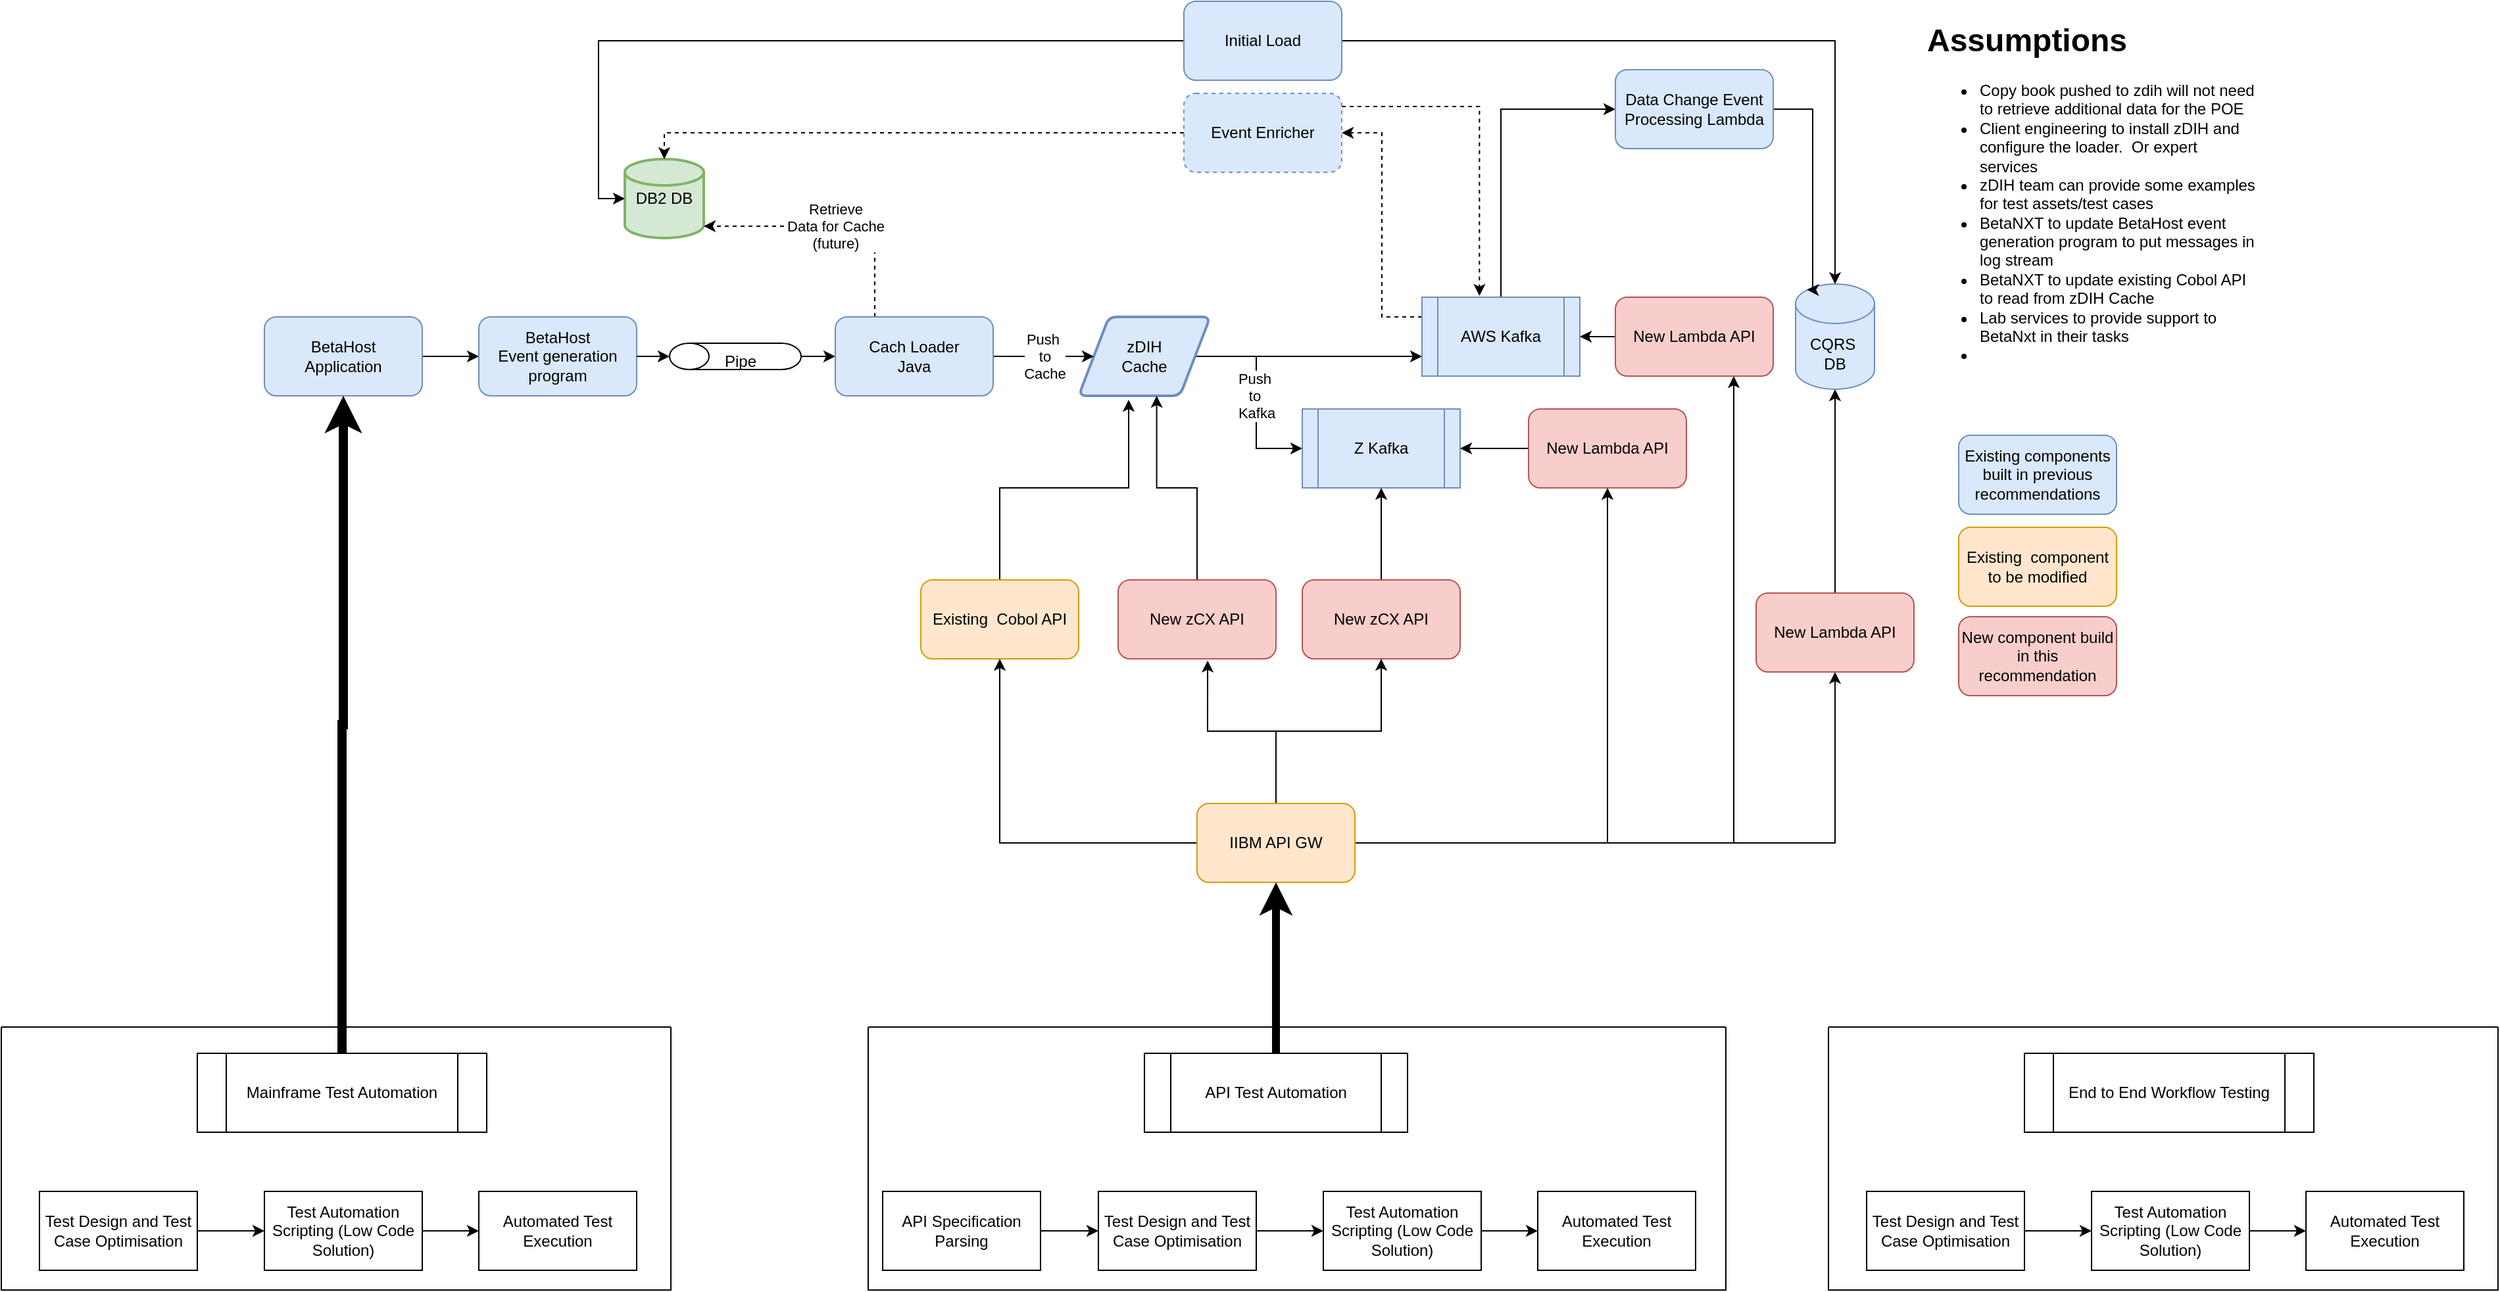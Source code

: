 <mxfile version="21.5.1" type="github">
  <diagram name="Page-1" id="NDKsp-IjWkwCeQxPeRXT">
    <mxGraphModel dx="2735" dy="1294" grid="1" gridSize="10" guides="1" tooltips="1" connect="1" arrows="1" fold="1" page="1" pageScale="1" pageWidth="827" pageHeight="1169" math="0" shadow="0">
      <root>
        <mxCell id="0" />
        <mxCell id="1" parent="0" />
        <mxCell id="uRefnjCFfdxg6NVvjbrm-53" style="edgeStyle=orthogonalEdgeStyle;rounded=0;orthogonalLoop=1;jettySize=auto;html=1;entryX=0;entryY=0.5;entryDx=0;entryDy=0;fontColor=#000000;" edge="1" parent="1" source="uRefnjCFfdxg6NVvjbrm-67" target="uRefnjCFfdxg6NVvjbrm-62">
          <mxGeometry relative="1" as="geometry" />
        </mxCell>
        <mxCell id="uRefnjCFfdxg6NVvjbrm-54" value="BetaHost&lt;br&gt;Event generation program" style="rounded=1;whiteSpace=wrap;html=1;fillColor=#dae8fc;strokeColor=#6c8ebf;fontColor=#000000;" vertex="1" parent="1">
          <mxGeometry x="4" y="280" width="120" height="60" as="geometry" />
        </mxCell>
        <mxCell id="uRefnjCFfdxg6NVvjbrm-55" value="Push&amp;nbsp;&lt;br&gt;to&amp;nbsp;&lt;br&gt;Kafka" style="edgeStyle=orthogonalEdgeStyle;rounded=0;orthogonalLoop=1;jettySize=auto;html=1;entryX=0;entryY=0.5;entryDx=0;entryDy=0;fontColor=#000000;" edge="1" parent="1" source="uRefnjCFfdxg6NVvjbrm-57" target="uRefnjCFfdxg6NVvjbrm-63">
          <mxGeometry relative="1" as="geometry" />
        </mxCell>
        <mxCell id="uRefnjCFfdxg6NVvjbrm-56" style="edgeStyle=orthogonalEdgeStyle;rounded=0;orthogonalLoop=1;jettySize=auto;html=1;entryX=0;entryY=0.75;entryDx=0;entryDy=0;fontColor=#000000;" edge="1" parent="1" source="uRefnjCFfdxg6NVvjbrm-57" target="uRefnjCFfdxg6NVvjbrm-70">
          <mxGeometry relative="1" as="geometry" />
        </mxCell>
        <mxCell id="uRefnjCFfdxg6NVvjbrm-57" value="zDIH&lt;br&gt;Cache" style="shape=parallelogram;html=1;strokeWidth=2;perimeter=parallelogramPerimeter;whiteSpace=wrap;rounded=1;arcSize=12;size=0.23;fillColor=#dae8fc;strokeColor=#6c8ebf;fontColor=#000000;" vertex="1" parent="1">
          <mxGeometry x="460" y="280" width="100" height="60" as="geometry" />
        </mxCell>
        <mxCell id="uRefnjCFfdxg6NVvjbrm-58" value="DB2 DB" style="strokeWidth=2;html=1;shape=mxgraph.flowchart.database;whiteSpace=wrap;fillColor=#d5e8d4;strokeColor=#82b366;fontColor=#000000;" vertex="1" parent="1">
          <mxGeometry x="115" y="160" width="60" height="60" as="geometry" />
        </mxCell>
        <mxCell id="uRefnjCFfdxg6NVvjbrm-59" value="Push&amp;nbsp;&lt;br&gt;to &lt;br&gt;Cache" style="edgeStyle=orthogonalEdgeStyle;rounded=0;orthogonalLoop=1;jettySize=auto;html=1;entryX=0;entryY=0.5;entryDx=0;entryDy=0;fontColor=#000000;" edge="1" parent="1" source="uRefnjCFfdxg6NVvjbrm-62" target="uRefnjCFfdxg6NVvjbrm-57">
          <mxGeometry relative="1" as="geometry" />
        </mxCell>
        <mxCell id="uRefnjCFfdxg6NVvjbrm-60" value="Retrieve&lt;br&gt;Data for Cache&lt;br&gt;(future)" style="edgeStyle=orthogonalEdgeStyle;rounded=0;orthogonalLoop=1;jettySize=auto;html=1;entryX=1;entryY=0.85;entryDx=0;entryDy=0;entryPerimeter=0;exitX=0.25;exitY=0;exitDx=0;exitDy=0;dashed=1;fontColor=#000000;" edge="1" parent="1" source="uRefnjCFfdxg6NVvjbrm-62" target="uRefnjCFfdxg6NVvjbrm-58">
          <mxGeometry relative="1" as="geometry" />
        </mxCell>
        <mxCell id="uRefnjCFfdxg6NVvjbrm-61" style="edgeStyle=orthogonalEdgeStyle;rounded=0;orthogonalLoop=1;jettySize=auto;html=1;entryX=1;entryY=0.5;entryDx=0;entryDy=0;exitX=0;exitY=0.25;exitDx=0;exitDy=0;dashed=1;fontColor=#000000;" edge="1" parent="1" source="uRefnjCFfdxg6NVvjbrm-70" target="uRefnjCFfdxg6NVvjbrm-73">
          <mxGeometry relative="1" as="geometry" />
        </mxCell>
        <mxCell id="uRefnjCFfdxg6NVvjbrm-62" value="Cach Loader&lt;br&gt;Java" style="rounded=1;whiteSpace=wrap;html=1;fillColor=#dae8fc;strokeColor=#6c8ebf;fontColor=#000000;" vertex="1" parent="1">
          <mxGeometry x="275" y="280" width="120" height="60" as="geometry" />
        </mxCell>
        <mxCell id="uRefnjCFfdxg6NVvjbrm-63" value="Z Kafka" style="shape=process;whiteSpace=wrap;html=1;backgroundOutline=1;fillColor=#dae8fc;strokeColor=#6c8ebf;fontColor=#000000;" vertex="1" parent="1">
          <mxGeometry x="630" y="350" width="120" height="60" as="geometry" />
        </mxCell>
        <mxCell id="uRefnjCFfdxg6NVvjbrm-64" style="edgeStyle=orthogonalEdgeStyle;rounded=0;orthogonalLoop=1;jettySize=auto;html=1;entryX=0.38;entryY=1.05;entryDx=0;entryDy=0;entryPerimeter=0;fontColor=#000000;" edge="1" parent="1" source="uRefnjCFfdxg6NVvjbrm-65" target="uRefnjCFfdxg6NVvjbrm-57">
          <mxGeometry relative="1" as="geometry" />
        </mxCell>
        <mxCell id="uRefnjCFfdxg6NVvjbrm-65" value="Existing&amp;nbsp; Cobol API" style="rounded=1;whiteSpace=wrap;html=1;fillColor=#ffe6cc;strokeColor=#d79b00;fontColor=#000000;" vertex="1" parent="1">
          <mxGeometry x="340" y="480" width="120" height="60" as="geometry" />
        </mxCell>
        <mxCell id="uRefnjCFfdxg6NVvjbrm-66" value="" style="edgeStyle=orthogonalEdgeStyle;rounded=0;orthogonalLoop=1;jettySize=auto;html=1;entryX=0.5;entryY=0;entryDx=0;entryDy=0;entryPerimeter=0;fontColor=#000000;" edge="1" parent="1" source="uRefnjCFfdxg6NVvjbrm-54" target="uRefnjCFfdxg6NVvjbrm-67">
          <mxGeometry relative="1" as="geometry">
            <mxPoint x="99" y="310" as="sourcePoint" />
            <mxPoint x="289" y="310" as="targetPoint" />
          </mxGeometry>
        </mxCell>
        <mxCell id="uRefnjCFfdxg6NVvjbrm-67" value="" style="shape=cylinder3;whiteSpace=wrap;html=1;boundedLbl=1;backgroundOutline=1;size=15;rotation=-90;fontColor=#000000;" vertex="1" parent="1">
          <mxGeometry x="189" y="260" width="20" height="100" as="geometry" />
        </mxCell>
        <mxCell id="uRefnjCFfdxg6NVvjbrm-68" value="Pipe" style="text;whiteSpace=wrap;html=1;fontColor=#000000;" vertex="1" parent="1">
          <mxGeometry x="189" y="300" width="60" height="30" as="geometry" />
        </mxCell>
        <mxCell id="uRefnjCFfdxg6NVvjbrm-69" style="edgeStyle=orthogonalEdgeStyle;rounded=0;orthogonalLoop=1;jettySize=auto;html=1;entryX=0;entryY=0.5;entryDx=0;entryDy=0;exitX=0.5;exitY=0;exitDx=0;exitDy=0;fontColor=#000000;" edge="1" parent="1" source="uRefnjCFfdxg6NVvjbrm-70" target="uRefnjCFfdxg6NVvjbrm-99">
          <mxGeometry relative="1" as="geometry" />
        </mxCell>
        <mxCell id="uRefnjCFfdxg6NVvjbrm-70" value="AWS Kafka" style="shape=process;whiteSpace=wrap;html=1;backgroundOutline=1;fillColor=#dae8fc;strokeColor=#6c8ebf;fontColor=#000000;" vertex="1" parent="1">
          <mxGeometry x="721" y="265" width="120" height="60" as="geometry" />
        </mxCell>
        <mxCell id="uRefnjCFfdxg6NVvjbrm-71" style="edgeStyle=orthogonalEdgeStyle;rounded=0;orthogonalLoop=1;jettySize=auto;html=1;entryX=0.5;entryY=0;entryDx=0;entryDy=0;entryPerimeter=0;dashed=1;fontColor=#000000;" edge="1" parent="1" source="uRefnjCFfdxg6NVvjbrm-73" target="uRefnjCFfdxg6NVvjbrm-58">
          <mxGeometry relative="1" as="geometry" />
        </mxCell>
        <mxCell id="uRefnjCFfdxg6NVvjbrm-72" style="edgeStyle=orthogonalEdgeStyle;rounded=0;orthogonalLoop=1;jettySize=auto;html=1;entryX=0.364;entryY=-0.017;entryDx=0;entryDy=0;entryPerimeter=0;dashed=1;fontColor=#000000;" edge="1" parent="1" source="uRefnjCFfdxg6NVvjbrm-73" target="uRefnjCFfdxg6NVvjbrm-70">
          <mxGeometry relative="1" as="geometry">
            <Array as="points">
              <mxPoint x="765" y="120" />
            </Array>
          </mxGeometry>
        </mxCell>
        <mxCell id="uRefnjCFfdxg6NVvjbrm-73" value="Event Enricher" style="rounded=1;whiteSpace=wrap;html=1;fillColor=#dae8fc;strokeColor=#6c8ebf;dashed=1;fontColor=#000000;" vertex="1" parent="1">
          <mxGeometry x="540" y="110" width="120" height="60" as="geometry" />
        </mxCell>
        <mxCell id="uRefnjCFfdxg6NVvjbrm-74" style="edgeStyle=orthogonalEdgeStyle;rounded=0;orthogonalLoop=1;jettySize=auto;html=1;entryX=0.593;entryY=1;entryDx=0;entryDy=0;entryPerimeter=0;fontColor=#000000;" edge="1" parent="1" source="uRefnjCFfdxg6NVvjbrm-75" target="uRefnjCFfdxg6NVvjbrm-57">
          <mxGeometry relative="1" as="geometry" />
        </mxCell>
        <mxCell id="uRefnjCFfdxg6NVvjbrm-75" value="New zCX API" style="rounded=1;whiteSpace=wrap;html=1;fillColor=#f8cecc;strokeColor=#b85450;fontColor=#000000;" vertex="1" parent="1">
          <mxGeometry x="490" y="480" width="120" height="60" as="geometry" />
        </mxCell>
        <mxCell id="uRefnjCFfdxg6NVvjbrm-76" style="edgeStyle=orthogonalEdgeStyle;rounded=0;orthogonalLoop=1;jettySize=auto;html=1;entryX=0.5;entryY=1;entryDx=0;entryDy=0;fontColor=#000000;" edge="1" parent="1" source="uRefnjCFfdxg6NVvjbrm-77" target="uRefnjCFfdxg6NVvjbrm-63">
          <mxGeometry relative="1" as="geometry" />
        </mxCell>
        <mxCell id="uRefnjCFfdxg6NVvjbrm-77" value="New zCX API" style="rounded=1;whiteSpace=wrap;html=1;fillColor=#f8cecc;strokeColor=#b85450;fontColor=#000000;" vertex="1" parent="1">
          <mxGeometry x="630" y="480" width="120" height="60" as="geometry" />
        </mxCell>
        <mxCell id="uRefnjCFfdxg6NVvjbrm-78" style="edgeStyle=orthogonalEdgeStyle;rounded=0;orthogonalLoop=1;jettySize=auto;html=1;entryX=0.567;entryY=1.022;entryDx=0;entryDy=0;entryPerimeter=0;fontColor=#000000;" edge="1" parent="1" source="uRefnjCFfdxg6NVvjbrm-84" target="uRefnjCFfdxg6NVvjbrm-75">
          <mxGeometry relative="1" as="geometry" />
        </mxCell>
        <mxCell id="uRefnjCFfdxg6NVvjbrm-79" style="edgeStyle=orthogonalEdgeStyle;rounded=0;orthogonalLoop=1;jettySize=auto;html=1;entryX=0.5;entryY=1;entryDx=0;entryDy=0;fontColor=#000000;" edge="1" parent="1" source="uRefnjCFfdxg6NVvjbrm-84" target="uRefnjCFfdxg6NVvjbrm-77">
          <mxGeometry relative="1" as="geometry" />
        </mxCell>
        <mxCell id="uRefnjCFfdxg6NVvjbrm-80" style="edgeStyle=orthogonalEdgeStyle;rounded=0;orthogonalLoop=1;jettySize=auto;html=1;entryX=0.5;entryY=1;entryDx=0;entryDy=0;fontColor=#000000;" edge="1" parent="1" source="uRefnjCFfdxg6NVvjbrm-84" target="uRefnjCFfdxg6NVvjbrm-65">
          <mxGeometry relative="1" as="geometry" />
        </mxCell>
        <mxCell id="uRefnjCFfdxg6NVvjbrm-81" style="edgeStyle=orthogonalEdgeStyle;rounded=0;orthogonalLoop=1;jettySize=auto;html=1;entryX=0.5;entryY=1;entryDx=0;entryDy=0;fontColor=#000000;" edge="1" parent="1" source="uRefnjCFfdxg6NVvjbrm-84" target="uRefnjCFfdxg6NVvjbrm-88">
          <mxGeometry relative="1" as="geometry" />
        </mxCell>
        <mxCell id="uRefnjCFfdxg6NVvjbrm-82" style="edgeStyle=orthogonalEdgeStyle;rounded=0;orthogonalLoop=1;jettySize=auto;html=1;entryX=0.75;entryY=1;entryDx=0;entryDy=0;fontColor=#000000;" edge="1" parent="1" source="uRefnjCFfdxg6NVvjbrm-84" target="uRefnjCFfdxg6NVvjbrm-86">
          <mxGeometry relative="1" as="geometry" />
        </mxCell>
        <mxCell id="uRefnjCFfdxg6NVvjbrm-83" style="edgeStyle=orthogonalEdgeStyle;rounded=0;orthogonalLoop=1;jettySize=auto;html=1;entryX=0.5;entryY=1;entryDx=0;entryDy=0;fontColor=#000000;" edge="1" parent="1" source="uRefnjCFfdxg6NVvjbrm-84" target="uRefnjCFfdxg6NVvjbrm-90">
          <mxGeometry relative="1" as="geometry" />
        </mxCell>
        <mxCell id="uRefnjCFfdxg6NVvjbrm-84" value="IIBM API GW" style="rounded=1;whiteSpace=wrap;html=1;fillColor=#ffe6cc;strokeColor=#d79b00;fontColor=#000000;" vertex="1" parent="1">
          <mxGeometry x="550" y="650" width="120" height="60" as="geometry" />
        </mxCell>
        <mxCell id="uRefnjCFfdxg6NVvjbrm-85" style="edgeStyle=orthogonalEdgeStyle;rounded=0;orthogonalLoop=1;jettySize=auto;html=1;entryX=1;entryY=0.5;entryDx=0;entryDy=0;fontColor=#000000;" edge="1" parent="1" source="uRefnjCFfdxg6NVvjbrm-86" target="uRefnjCFfdxg6NVvjbrm-70">
          <mxGeometry relative="1" as="geometry" />
        </mxCell>
        <mxCell id="uRefnjCFfdxg6NVvjbrm-86" value="New Lambda API" style="rounded=1;whiteSpace=wrap;html=1;fillColor=#f8cecc;strokeColor=#b85450;fontColor=#000000;" vertex="1" parent="1">
          <mxGeometry x="868" y="265" width="120" height="60" as="geometry" />
        </mxCell>
        <mxCell id="uRefnjCFfdxg6NVvjbrm-87" style="edgeStyle=orthogonalEdgeStyle;rounded=0;orthogonalLoop=1;jettySize=auto;html=1;entryX=1;entryY=0.5;entryDx=0;entryDy=0;fontColor=#000000;" edge="1" parent="1" source="uRefnjCFfdxg6NVvjbrm-88" target="uRefnjCFfdxg6NVvjbrm-63">
          <mxGeometry relative="1" as="geometry" />
        </mxCell>
        <mxCell id="uRefnjCFfdxg6NVvjbrm-88" value="New Lambda API" style="rounded=1;whiteSpace=wrap;html=1;fillColor=#f8cecc;strokeColor=#b85450;fontColor=#000000;" vertex="1" parent="1">
          <mxGeometry x="802" y="350" width="120" height="60" as="geometry" />
        </mxCell>
        <mxCell id="uRefnjCFfdxg6NVvjbrm-89" style="edgeStyle=orthogonalEdgeStyle;rounded=0;orthogonalLoop=1;jettySize=auto;html=1;entryX=0.5;entryY=1;entryDx=0;entryDy=0;entryPerimeter=0;fontColor=#000000;" edge="1" parent="1" source="uRefnjCFfdxg6NVvjbrm-90" target="uRefnjCFfdxg6NVvjbrm-91">
          <mxGeometry relative="1" as="geometry" />
        </mxCell>
        <mxCell id="uRefnjCFfdxg6NVvjbrm-90" value="New Lambda API" style="rounded=1;whiteSpace=wrap;html=1;fillColor=#f8cecc;strokeColor=#b85450;fontColor=#000000;" vertex="1" parent="1">
          <mxGeometry x="975" y="490" width="120" height="60" as="geometry" />
        </mxCell>
        <mxCell id="uRefnjCFfdxg6NVvjbrm-91" value="CQRS&amp;nbsp;&lt;br&gt;DB" style="shape=cylinder3;whiteSpace=wrap;html=1;boundedLbl=1;backgroundOutline=1;size=15;fillColor=#dae8fc;strokeColor=#6c8ebf;fontColor=#000000;" vertex="1" parent="1">
          <mxGeometry x="1005" y="255" width="60" height="80" as="geometry" />
        </mxCell>
        <mxCell id="uRefnjCFfdxg6NVvjbrm-92" value="Existing components built in previous recommendations" style="rounded=1;whiteSpace=wrap;html=1;fillColor=#dae8fc;strokeColor=#6c8ebf;fontColor=#000000;" vertex="1" parent="1">
          <mxGeometry x="1129" y="370" width="120" height="60" as="geometry" />
        </mxCell>
        <mxCell id="uRefnjCFfdxg6NVvjbrm-93" value="Existing&amp;nbsp; component to be modified" style="rounded=1;whiteSpace=wrap;html=1;fillColor=#ffe6cc;strokeColor=#d79b00;fontColor=#000000;" vertex="1" parent="1">
          <mxGeometry x="1129" y="440" width="120" height="60" as="geometry" />
        </mxCell>
        <mxCell id="uRefnjCFfdxg6NVvjbrm-94" value="New component build in this recommendation" style="rounded=1;whiteSpace=wrap;html=1;fillColor=#f8cecc;strokeColor=#b85450;fontColor=#000000;" vertex="1" parent="1">
          <mxGeometry x="1129" y="508" width="120" height="60" as="geometry" />
        </mxCell>
        <mxCell id="uRefnjCFfdxg6NVvjbrm-95" style="edgeStyle=orthogonalEdgeStyle;rounded=0;orthogonalLoop=1;jettySize=auto;html=1;entryX=0;entryY=0.5;entryDx=0;entryDy=0;entryPerimeter=0;fontColor=#000000;" edge="1" parent="1" source="uRefnjCFfdxg6NVvjbrm-97" target="uRefnjCFfdxg6NVvjbrm-58">
          <mxGeometry relative="1" as="geometry" />
        </mxCell>
        <mxCell id="uRefnjCFfdxg6NVvjbrm-96" style="edgeStyle=orthogonalEdgeStyle;rounded=0;orthogonalLoop=1;jettySize=auto;html=1;entryX=0.5;entryY=0;entryDx=0;entryDy=0;entryPerimeter=0;fontColor=#000000;" edge="1" parent="1" source="uRefnjCFfdxg6NVvjbrm-97" target="uRefnjCFfdxg6NVvjbrm-91">
          <mxGeometry relative="1" as="geometry">
            <mxPoint x="1040" y="150" as="targetPoint" />
          </mxGeometry>
        </mxCell>
        <mxCell id="uRefnjCFfdxg6NVvjbrm-97" value="Initial Load" style="rounded=1;whiteSpace=wrap;html=1;fillColor=#dae8fc;strokeColor=#6c8ebf;fontColor=#000000;" vertex="1" parent="1">
          <mxGeometry x="540" y="40" width="120" height="60" as="geometry" />
        </mxCell>
        <mxCell id="uRefnjCFfdxg6NVvjbrm-98" style="edgeStyle=orthogonalEdgeStyle;rounded=0;orthogonalLoop=1;jettySize=auto;html=1;entryX=0.145;entryY=0;entryDx=0;entryDy=4.35;entryPerimeter=0;fontColor=#000000;" edge="1" parent="1" source="uRefnjCFfdxg6NVvjbrm-99" target="uRefnjCFfdxg6NVvjbrm-91">
          <mxGeometry relative="1" as="geometry">
            <Array as="points">
              <mxPoint x="1018" y="122" />
            </Array>
          </mxGeometry>
        </mxCell>
        <mxCell id="uRefnjCFfdxg6NVvjbrm-99" value="Data Change Event Processing Lambda" style="rounded=1;whiteSpace=wrap;html=1;fillColor=#dae8fc;strokeColor=#6c8ebf;fontColor=#000000;" vertex="1" parent="1">
          <mxGeometry x="868" y="92" width="120" height="60" as="geometry" />
        </mxCell>
        <mxCell id="uRefnjCFfdxg6NVvjbrm-100" value="&lt;h1&gt;Assumptions&lt;/h1&gt;&lt;p&gt;&lt;/p&gt;&lt;ul&gt;&lt;li&gt;Copy book pushed to zdih will not need to retrieve additional data for the POE&lt;/li&gt;&lt;li&gt;Client engineering to install zDIH and configure the loader.&amp;nbsp; Or expert services&lt;/li&gt;&lt;li&gt;zDIH team can provide some examples for test assets/test cases&lt;/li&gt;&lt;li&gt;BetaNXT to update BetaHost event generation program to put messages in log stream&lt;/li&gt;&lt;li&gt;BetaNXT to update existing Cobol API to read from zDIH Cache&lt;/li&gt;&lt;li&gt;Lab services to provide support to BetaNxt in their tasks&lt;/li&gt;&lt;li&gt;&lt;br&gt;&lt;/li&gt;&lt;/ul&gt;&lt;p&gt;&lt;/p&gt;" style="text;html=1;strokeColor=none;fillColor=none;spacing=5;spacingTop=-20;whiteSpace=wrap;overflow=hidden;rounded=0;" vertex="1" parent="1">
          <mxGeometry x="1100" y="50" width="260" height="320" as="geometry" />
        </mxCell>
        <mxCell id="uRefnjCFfdxg6NVvjbrm-101" style="edgeStyle=orthogonalEdgeStyle;rounded=0;orthogonalLoop=1;jettySize=auto;html=1;exitX=1;exitY=0.5;exitDx=0;exitDy=0;entryX=0;entryY=0.5;entryDx=0;entryDy=0;" edge="1" parent="1" source="uRefnjCFfdxg6NVvjbrm-102" target="uRefnjCFfdxg6NVvjbrm-54">
          <mxGeometry relative="1" as="geometry" />
        </mxCell>
        <mxCell id="uRefnjCFfdxg6NVvjbrm-102" value="BetaHost&lt;br&gt;Application" style="rounded=1;whiteSpace=wrap;html=1;fillColor=#dae8fc;strokeColor=#6c8ebf;fontColor=#000000;" vertex="1" parent="1">
          <mxGeometry x="-159" y="280" width="120" height="60" as="geometry" />
        </mxCell>
        <mxCell id="uRefnjCFfdxg6NVvjbrm-109" style="edgeStyle=orthogonalEdgeStyle;rounded=0;orthogonalLoop=1;jettySize=auto;html=1;exitX=0.5;exitY=0;exitDx=0;exitDy=0;entryX=0.5;entryY=1;entryDx=0;entryDy=0;strokeWidth=7;" edge="1" parent="1" source="uRefnjCFfdxg6NVvjbrm-103" target="uRefnjCFfdxg6NVvjbrm-102">
          <mxGeometry relative="1" as="geometry" />
        </mxCell>
        <mxCell id="uRefnjCFfdxg6NVvjbrm-103" value="Mainframe Test Automation" style="shape=process;whiteSpace=wrap;html=1;backgroundOutline=1;" vertex="1" parent="1">
          <mxGeometry x="-210" y="840" width="220" height="60" as="geometry" />
        </mxCell>
        <mxCell id="uRefnjCFfdxg6NVvjbrm-110" style="edgeStyle=orthogonalEdgeStyle;rounded=0;orthogonalLoop=1;jettySize=auto;html=1;exitX=1;exitY=0.5;exitDx=0;exitDy=0;entryX=0;entryY=0.5;entryDx=0;entryDy=0;" edge="1" parent="1" source="uRefnjCFfdxg6NVvjbrm-104" target="uRefnjCFfdxg6NVvjbrm-105">
          <mxGeometry relative="1" as="geometry" />
        </mxCell>
        <mxCell id="uRefnjCFfdxg6NVvjbrm-104" value="Test Design and Test Case Optimisation" style="rounded=0;whiteSpace=wrap;html=1;" vertex="1" parent="1">
          <mxGeometry x="-330" y="945" width="120" height="60" as="geometry" />
        </mxCell>
        <mxCell id="uRefnjCFfdxg6NVvjbrm-111" style="edgeStyle=orthogonalEdgeStyle;rounded=0;orthogonalLoop=1;jettySize=auto;html=1;exitX=1;exitY=0.5;exitDx=0;exitDy=0;entryX=0;entryY=0.5;entryDx=0;entryDy=0;" edge="1" parent="1" source="uRefnjCFfdxg6NVvjbrm-105" target="uRefnjCFfdxg6NVvjbrm-107">
          <mxGeometry relative="1" as="geometry" />
        </mxCell>
        <mxCell id="uRefnjCFfdxg6NVvjbrm-105" value="Test Automation Scripting (Low Code Solution)" style="rounded=0;whiteSpace=wrap;html=1;" vertex="1" parent="1">
          <mxGeometry x="-159" y="945" width="120" height="60" as="geometry" />
        </mxCell>
        <mxCell id="uRefnjCFfdxg6NVvjbrm-107" value="Automated Test Execution" style="rounded=0;whiteSpace=wrap;html=1;" vertex="1" parent="1">
          <mxGeometry x="4" y="945" width="120" height="60" as="geometry" />
        </mxCell>
        <mxCell id="uRefnjCFfdxg6NVvjbrm-126" style="edgeStyle=orthogonalEdgeStyle;rounded=0;orthogonalLoop=1;jettySize=auto;html=1;exitX=0.5;exitY=0;exitDx=0;exitDy=0;entryX=0.5;entryY=1;entryDx=0;entryDy=0;strokeWidth=6;" edge="1" parent="1" source="uRefnjCFfdxg6NVvjbrm-112" target="uRefnjCFfdxg6NVvjbrm-84">
          <mxGeometry relative="1" as="geometry" />
        </mxCell>
        <mxCell id="uRefnjCFfdxg6NVvjbrm-124" style="edgeStyle=orthogonalEdgeStyle;rounded=0;orthogonalLoop=1;jettySize=auto;html=1;exitX=1;exitY=0.5;exitDx=0;exitDy=0;entryX=0;entryY=0.5;entryDx=0;entryDy=0;" edge="1" parent="1" source="uRefnjCFfdxg6NVvjbrm-113" target="uRefnjCFfdxg6NVvjbrm-114">
          <mxGeometry relative="1" as="geometry" />
        </mxCell>
        <mxCell id="uRefnjCFfdxg6NVvjbrm-113" value="Test Design and Test Case Optimisation" style="rounded=0;whiteSpace=wrap;html=1;" vertex="1" parent="1">
          <mxGeometry x="475" y="945" width="120" height="60" as="geometry" />
        </mxCell>
        <mxCell id="uRefnjCFfdxg6NVvjbrm-125" style="edgeStyle=orthogonalEdgeStyle;rounded=0;orthogonalLoop=1;jettySize=auto;html=1;exitX=1;exitY=0.5;exitDx=0;exitDy=0;entryX=0;entryY=0.5;entryDx=0;entryDy=0;" edge="1" parent="1" source="uRefnjCFfdxg6NVvjbrm-114" target="uRefnjCFfdxg6NVvjbrm-115">
          <mxGeometry relative="1" as="geometry" />
        </mxCell>
        <mxCell id="uRefnjCFfdxg6NVvjbrm-114" value="Test Automation Scripting (Low Code Solution)" style="rounded=0;whiteSpace=wrap;html=1;" vertex="1" parent="1">
          <mxGeometry x="646" y="945" width="120" height="60" as="geometry" />
        </mxCell>
        <mxCell id="uRefnjCFfdxg6NVvjbrm-115" value="Automated Test Execution" style="rounded=0;whiteSpace=wrap;html=1;" vertex="1" parent="1">
          <mxGeometry x="809" y="945" width="120" height="60" as="geometry" />
        </mxCell>
        <mxCell id="uRefnjCFfdxg6NVvjbrm-120" value="" style="swimlane;startSize=0;" vertex="1" parent="1">
          <mxGeometry x="-359" y="820" width="509" height="200" as="geometry" />
        </mxCell>
        <mxCell id="uRefnjCFfdxg6NVvjbrm-121" value="" style="swimlane;startSize=0;" vertex="1" parent="1">
          <mxGeometry x="300" y="820" width="652" height="200" as="geometry" />
        </mxCell>
        <mxCell id="uRefnjCFfdxg6NVvjbrm-112" value="API Test Automation" style="shape=process;whiteSpace=wrap;html=1;backgroundOutline=1;" vertex="1" parent="uRefnjCFfdxg6NVvjbrm-121">
          <mxGeometry x="210" y="20" width="200" height="60" as="geometry" />
        </mxCell>
        <mxCell id="uRefnjCFfdxg6NVvjbrm-123" style="edgeStyle=orthogonalEdgeStyle;rounded=0;orthogonalLoop=1;jettySize=auto;html=1;exitX=1;exitY=0.5;exitDx=0;exitDy=0;entryX=0;entryY=0.5;entryDx=0;entryDy=0;" edge="1" parent="1" source="uRefnjCFfdxg6NVvjbrm-122" target="uRefnjCFfdxg6NVvjbrm-113">
          <mxGeometry relative="1" as="geometry" />
        </mxCell>
        <mxCell id="uRefnjCFfdxg6NVvjbrm-122" value="API Specification Parsing" style="rounded=0;whiteSpace=wrap;html=1;" vertex="1" parent="1">
          <mxGeometry x="311" y="945" width="120" height="60" as="geometry" />
        </mxCell>
        <mxCell id="uRefnjCFfdxg6NVvjbrm-128" value="End to End Workflow Testing" style="shape=process;whiteSpace=wrap;html=1;backgroundOutline=1;" vertex="1" parent="1">
          <mxGeometry x="1179" y="840" width="220" height="60" as="geometry" />
        </mxCell>
        <mxCell id="uRefnjCFfdxg6NVvjbrm-129" style="edgeStyle=orthogonalEdgeStyle;rounded=0;orthogonalLoop=1;jettySize=auto;html=1;exitX=1;exitY=0.5;exitDx=0;exitDy=0;entryX=0;entryY=0.5;entryDx=0;entryDy=0;" edge="1" parent="1" source="uRefnjCFfdxg6NVvjbrm-130" target="uRefnjCFfdxg6NVvjbrm-132">
          <mxGeometry relative="1" as="geometry" />
        </mxCell>
        <mxCell id="uRefnjCFfdxg6NVvjbrm-130" value="Test Design and Test Case Optimisation" style="rounded=0;whiteSpace=wrap;html=1;" vertex="1" parent="1">
          <mxGeometry x="1059" y="945" width="120" height="60" as="geometry" />
        </mxCell>
        <mxCell id="uRefnjCFfdxg6NVvjbrm-131" style="edgeStyle=orthogonalEdgeStyle;rounded=0;orthogonalLoop=1;jettySize=auto;html=1;exitX=1;exitY=0.5;exitDx=0;exitDy=0;entryX=0;entryY=0.5;entryDx=0;entryDy=0;" edge="1" parent="1" source="uRefnjCFfdxg6NVvjbrm-132" target="uRefnjCFfdxg6NVvjbrm-133">
          <mxGeometry relative="1" as="geometry" />
        </mxCell>
        <mxCell id="uRefnjCFfdxg6NVvjbrm-132" value="Test Automation Scripting (Low Code Solution)" style="rounded=0;whiteSpace=wrap;html=1;" vertex="1" parent="1">
          <mxGeometry x="1230" y="945" width="120" height="60" as="geometry" />
        </mxCell>
        <mxCell id="uRefnjCFfdxg6NVvjbrm-133" value="Automated Test Execution" style="rounded=0;whiteSpace=wrap;html=1;" vertex="1" parent="1">
          <mxGeometry x="1393" y="945" width="120" height="60" as="geometry" />
        </mxCell>
        <mxCell id="uRefnjCFfdxg6NVvjbrm-134" value="" style="swimlane;startSize=0;" vertex="1" parent="1">
          <mxGeometry x="1030" y="820" width="509" height="200" as="geometry" />
        </mxCell>
      </root>
    </mxGraphModel>
  </diagram>
</mxfile>
